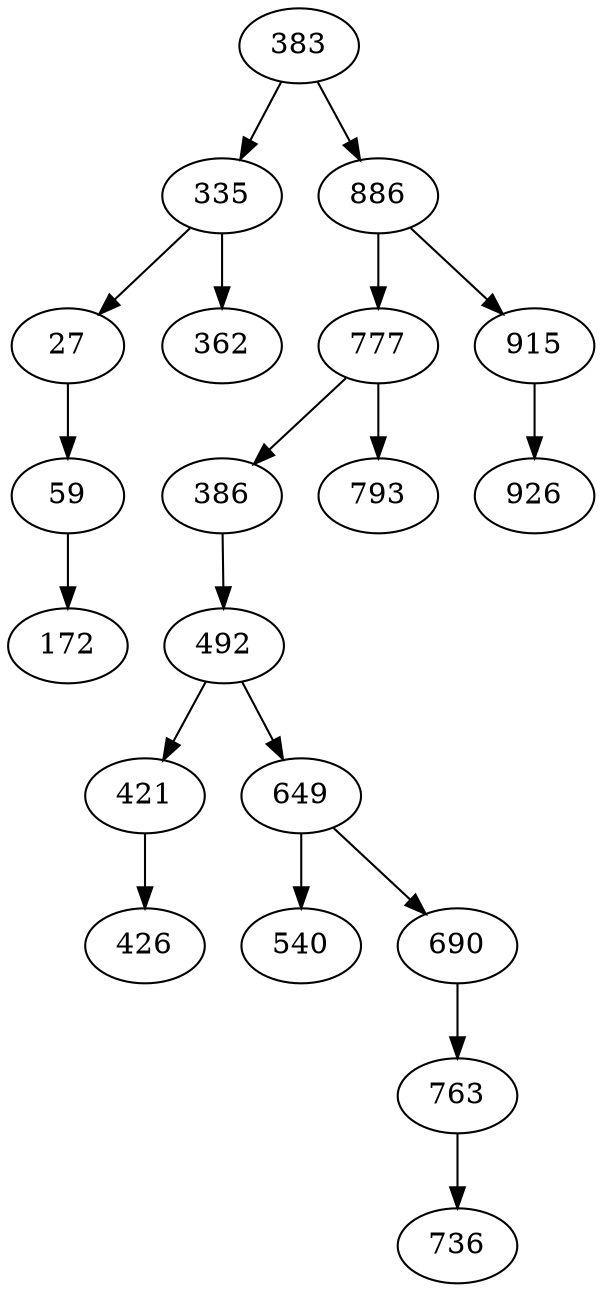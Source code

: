 digraph "Temp" {
383 -> 335;
383 -> 886;
335 -> 27;
335 -> 362;
27 -> 59;
59 -> 172;
886 -> 777;
886 -> 915;
777 -> 386;
777 -> 793;
386 -> 492;
492 -> 421;
492 -> 649;
421 -> 426;
649 -> 540;
649 -> 690;
690 -> 763;
763 -> 736;
915 -> 926;
}
